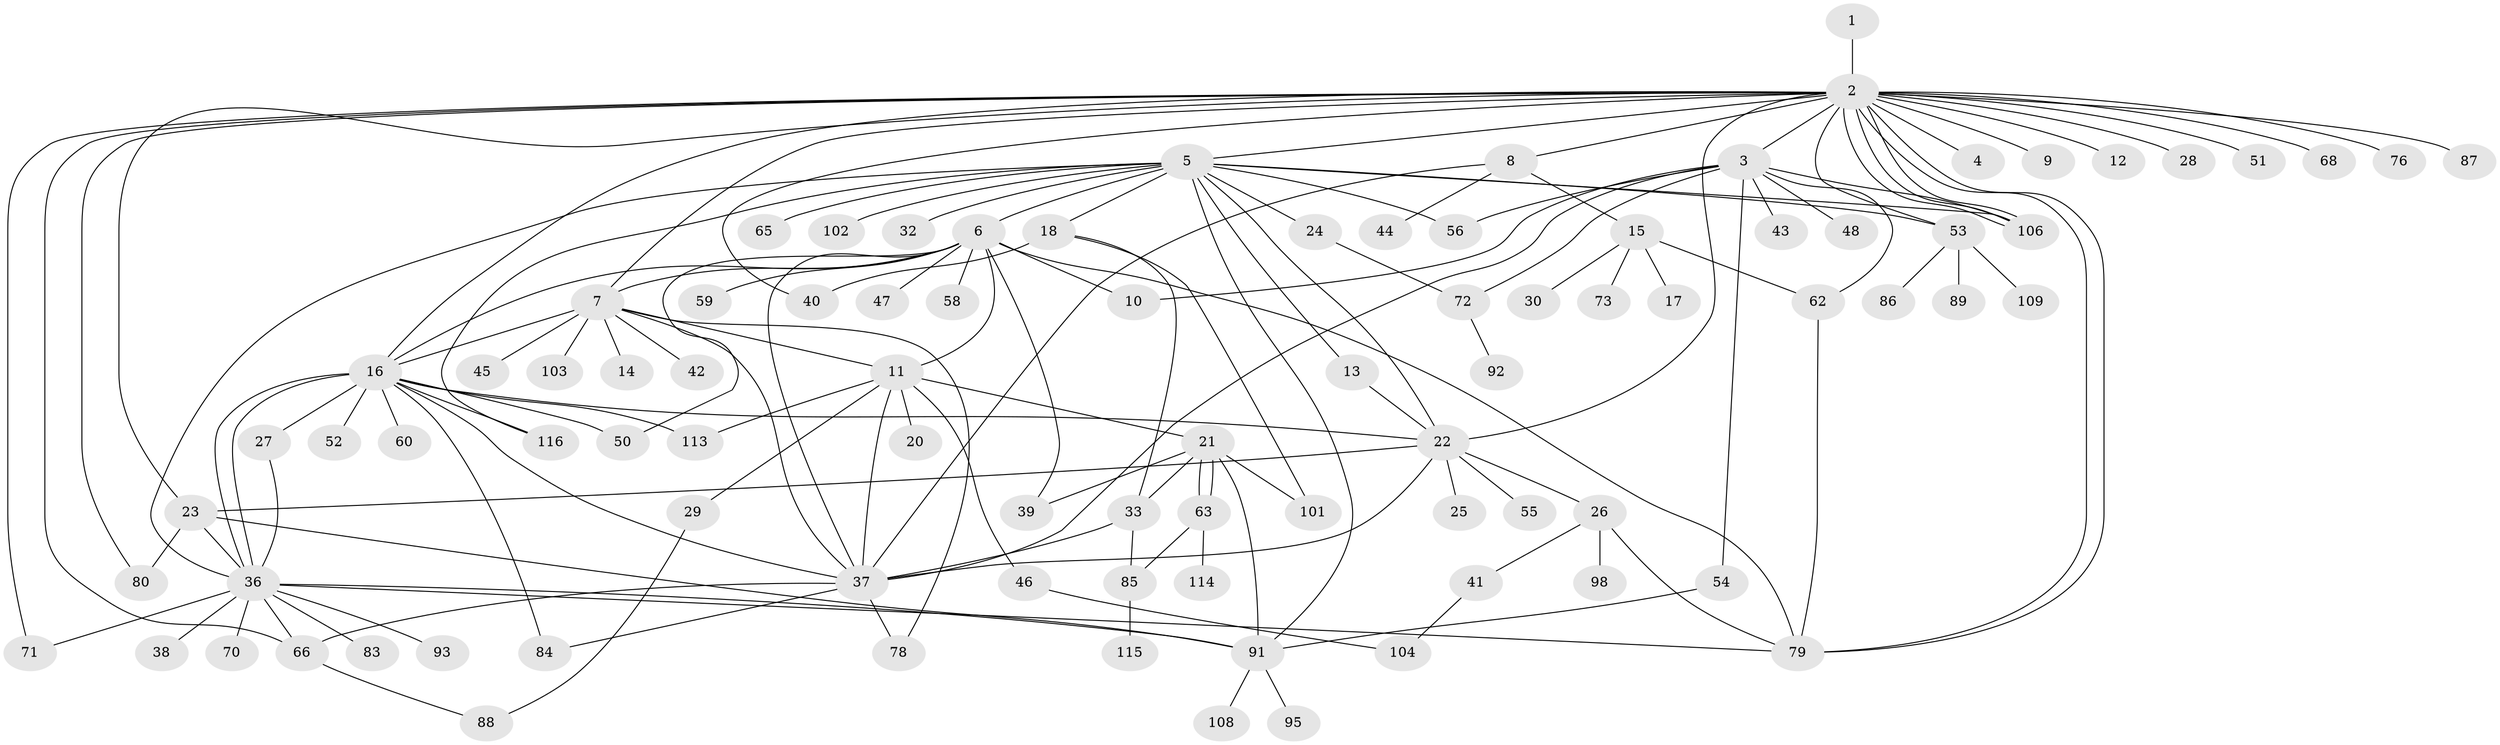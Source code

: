 // Generated by graph-tools (version 1.1) at 2025/51/02/27/25 19:51:54]
// undirected, 90 vertices, 143 edges
graph export_dot {
graph [start="1"]
  node [color=gray90,style=filled];
  1 [super="+82"];
  2 [super="+97"];
  3 [super="+77"];
  4;
  5 [super="+119"];
  6 [super="+34"];
  7 [super="+35"];
  8 [super="+19"];
  9;
  10;
  11 [super="+90"];
  12;
  13;
  14;
  15 [super="+75"];
  16 [super="+67"];
  17;
  18 [super="+31"];
  20;
  21 [super="+57"];
  22 [super="+49"];
  23 [super="+117"];
  24;
  25;
  26 [super="+118"];
  27;
  28;
  29;
  30;
  32;
  33 [super="+61"];
  36 [super="+105"];
  37 [super="+64"];
  38;
  39 [super="+100"];
  40;
  41;
  42;
  43;
  44;
  45;
  46;
  47;
  48;
  50 [super="+107"];
  51;
  52;
  53 [super="+110"];
  54;
  55;
  56;
  58;
  59;
  60 [super="+69"];
  62 [super="+121"];
  63 [super="+74"];
  65;
  66;
  68;
  70;
  71;
  72 [super="+99"];
  73;
  76 [super="+81"];
  78;
  79;
  80;
  83;
  84;
  85 [super="+96"];
  86 [super="+112"];
  87 [super="+111"];
  88;
  89;
  91 [super="+94"];
  92;
  93;
  95;
  98;
  101;
  102;
  103;
  104;
  106 [super="+120"];
  108;
  109;
  113;
  114;
  115;
  116;
  1 -- 2;
  2 -- 3;
  2 -- 4;
  2 -- 5;
  2 -- 7;
  2 -- 8;
  2 -- 9;
  2 -- 12;
  2 -- 16;
  2 -- 23;
  2 -- 28;
  2 -- 40;
  2 -- 51;
  2 -- 66;
  2 -- 68;
  2 -- 71;
  2 -- 76;
  2 -- 79;
  2 -- 79;
  2 -- 80;
  2 -- 87;
  2 -- 106;
  2 -- 106;
  2 -- 106;
  2 -- 53;
  2 -- 22;
  3 -- 10;
  3 -- 43;
  3 -- 48;
  3 -- 54;
  3 -- 56;
  3 -- 62;
  3 -- 72;
  3 -- 106;
  3 -- 37;
  5 -- 6;
  5 -- 13;
  5 -- 18;
  5 -- 24;
  5 -- 32;
  5 -- 53;
  5 -- 65;
  5 -- 91;
  5 -- 102;
  5 -- 36;
  5 -- 116;
  5 -- 22;
  5 -- 56;
  5 -- 106;
  6 -- 7;
  6 -- 10;
  6 -- 11;
  6 -- 16;
  6 -- 37;
  6 -- 39;
  6 -- 47;
  6 -- 58;
  6 -- 59;
  6 -- 79;
  6 -- 50;
  7 -- 11;
  7 -- 14;
  7 -- 16;
  7 -- 37;
  7 -- 42;
  7 -- 45;
  7 -- 78;
  7 -- 103;
  8 -- 15;
  8 -- 44;
  8 -- 37;
  11 -- 20;
  11 -- 21;
  11 -- 29;
  11 -- 46;
  11 -- 113;
  11 -- 37;
  13 -- 22;
  15 -- 17;
  15 -- 30;
  15 -- 73;
  15 -- 62;
  16 -- 22;
  16 -- 27;
  16 -- 36;
  16 -- 36;
  16 -- 50;
  16 -- 52;
  16 -- 60;
  16 -- 84;
  16 -- 113;
  16 -- 116;
  16 -- 37;
  18 -- 33;
  18 -- 40;
  18 -- 101;
  21 -- 33;
  21 -- 63;
  21 -- 63;
  21 -- 91;
  21 -- 101;
  21 -- 39;
  22 -- 25;
  22 -- 26;
  22 -- 37;
  22 -- 55;
  22 -- 23;
  23 -- 36;
  23 -- 80;
  23 -- 91;
  24 -- 72;
  26 -- 41;
  26 -- 79;
  26 -- 98;
  27 -- 36;
  29 -- 88;
  33 -- 37;
  33 -- 85;
  36 -- 38;
  36 -- 66;
  36 -- 70;
  36 -- 71;
  36 -- 79;
  36 -- 83;
  36 -- 91;
  36 -- 93;
  37 -- 66;
  37 -- 78;
  37 -- 84;
  41 -- 104;
  46 -- 104;
  53 -- 86;
  53 -- 89;
  53 -- 109;
  54 -- 91;
  62 -- 79;
  63 -- 114;
  63 -- 85;
  66 -- 88;
  72 -- 92;
  85 -- 115;
  91 -- 95;
  91 -- 108;
}
